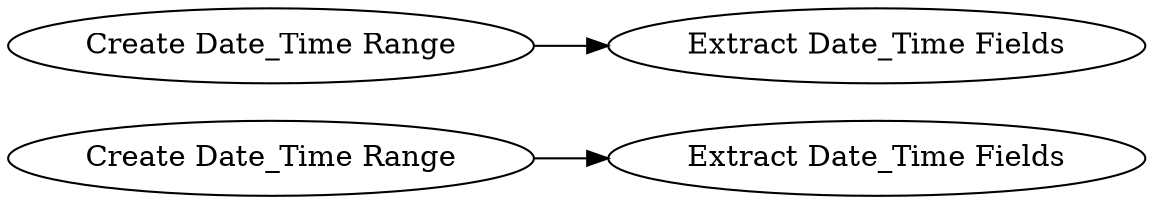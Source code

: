 digraph {
	3 -> 4
	1 -> 2
	1 [label="Create Date_Time Range"]
	4 [label="Extract Date_Time Fields"]
	3 [label="Create Date_Time Range"]
	2 [label="Extract Date_Time Fields"]
	rankdir=LR
}
